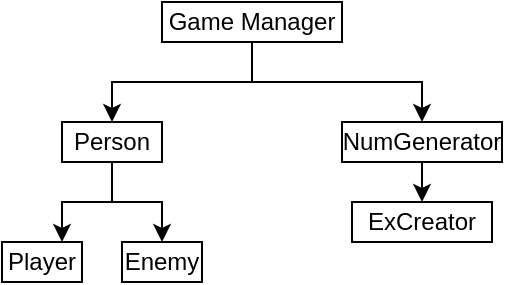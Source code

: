 <mxfile version="22.0.2" type="device">
  <diagram name="Страница — 1" id="t-wHn7Mt3pYR7ahYCeib">
    <mxGraphModel dx="1036" dy="614" grid="1" gridSize="10" guides="1" tooltips="1" connect="1" arrows="1" fold="1" page="1" pageScale="1" pageWidth="827" pageHeight="1169" math="0" shadow="0">
      <root>
        <mxCell id="0" />
        <mxCell id="1" parent="0" />
        <mxCell id="lxTy4TQyFEsEe2qbFNLz-7" style="edgeStyle=orthogonalEdgeStyle;rounded=0;orthogonalLoop=1;jettySize=auto;html=1;exitX=0.5;exitY=1;exitDx=0;exitDy=0;entryX=0.5;entryY=0;entryDx=0;entryDy=0;" edge="1" parent="1" source="lxTy4TQyFEsEe2qbFNLz-1" target="lxTy4TQyFEsEe2qbFNLz-2">
          <mxGeometry relative="1" as="geometry" />
        </mxCell>
        <mxCell id="lxTy4TQyFEsEe2qbFNLz-8" style="edgeStyle=orthogonalEdgeStyle;rounded=0;orthogonalLoop=1;jettySize=auto;html=1;exitX=0.5;exitY=1;exitDx=0;exitDy=0;entryX=0.5;entryY=0;entryDx=0;entryDy=0;" edge="1" parent="1" source="lxTy4TQyFEsEe2qbFNLz-1" target="lxTy4TQyFEsEe2qbFNLz-5">
          <mxGeometry relative="1" as="geometry" />
        </mxCell>
        <mxCell id="lxTy4TQyFEsEe2qbFNLz-1" value="Game Manager" style="rounded=0;whiteSpace=wrap;html=1;" vertex="1" parent="1">
          <mxGeometry x="350" y="290" width="90" height="20" as="geometry" />
        </mxCell>
        <mxCell id="lxTy4TQyFEsEe2qbFNLz-9" style="edgeStyle=orthogonalEdgeStyle;rounded=0;orthogonalLoop=1;jettySize=auto;html=1;exitX=0.5;exitY=1;exitDx=0;exitDy=0;entryX=0.75;entryY=0;entryDx=0;entryDy=0;" edge="1" parent="1" source="lxTy4TQyFEsEe2qbFNLz-2" target="lxTy4TQyFEsEe2qbFNLz-3">
          <mxGeometry relative="1" as="geometry" />
        </mxCell>
        <mxCell id="lxTy4TQyFEsEe2qbFNLz-10" style="edgeStyle=orthogonalEdgeStyle;rounded=0;orthogonalLoop=1;jettySize=auto;html=1;exitX=0.5;exitY=1;exitDx=0;exitDy=0;entryX=0.5;entryY=0;entryDx=0;entryDy=0;" edge="1" parent="1" source="lxTy4TQyFEsEe2qbFNLz-2" target="lxTy4TQyFEsEe2qbFNLz-4">
          <mxGeometry relative="1" as="geometry" />
        </mxCell>
        <mxCell id="lxTy4TQyFEsEe2qbFNLz-2" value="Person" style="rounded=0;whiteSpace=wrap;html=1;" vertex="1" parent="1">
          <mxGeometry x="300" y="350" width="50" height="20" as="geometry" />
        </mxCell>
        <mxCell id="lxTy4TQyFEsEe2qbFNLz-3" value="Player" style="rounded=0;whiteSpace=wrap;html=1;" vertex="1" parent="1">
          <mxGeometry x="270" y="410" width="40" height="20" as="geometry" />
        </mxCell>
        <mxCell id="lxTy4TQyFEsEe2qbFNLz-4" value="Enemy" style="rounded=0;whiteSpace=wrap;html=1;" vertex="1" parent="1">
          <mxGeometry x="330" y="410" width="40" height="20" as="geometry" />
        </mxCell>
        <mxCell id="lxTy4TQyFEsEe2qbFNLz-11" style="edgeStyle=orthogonalEdgeStyle;rounded=0;orthogonalLoop=1;jettySize=auto;html=1;exitX=0.5;exitY=1;exitDx=0;exitDy=0;entryX=0.5;entryY=0;entryDx=0;entryDy=0;" edge="1" parent="1" source="lxTy4TQyFEsEe2qbFNLz-5" target="lxTy4TQyFEsEe2qbFNLz-6">
          <mxGeometry relative="1" as="geometry" />
        </mxCell>
        <mxCell id="lxTy4TQyFEsEe2qbFNLz-5" value="NumGenerator" style="rounded=0;whiteSpace=wrap;html=1;" vertex="1" parent="1">
          <mxGeometry x="440" y="350" width="80" height="20" as="geometry" />
        </mxCell>
        <mxCell id="lxTy4TQyFEsEe2qbFNLz-6" value="ExCreator" style="rounded=0;whiteSpace=wrap;html=1;" vertex="1" parent="1">
          <mxGeometry x="445" y="390" width="70" height="20" as="geometry" />
        </mxCell>
      </root>
    </mxGraphModel>
  </diagram>
</mxfile>
